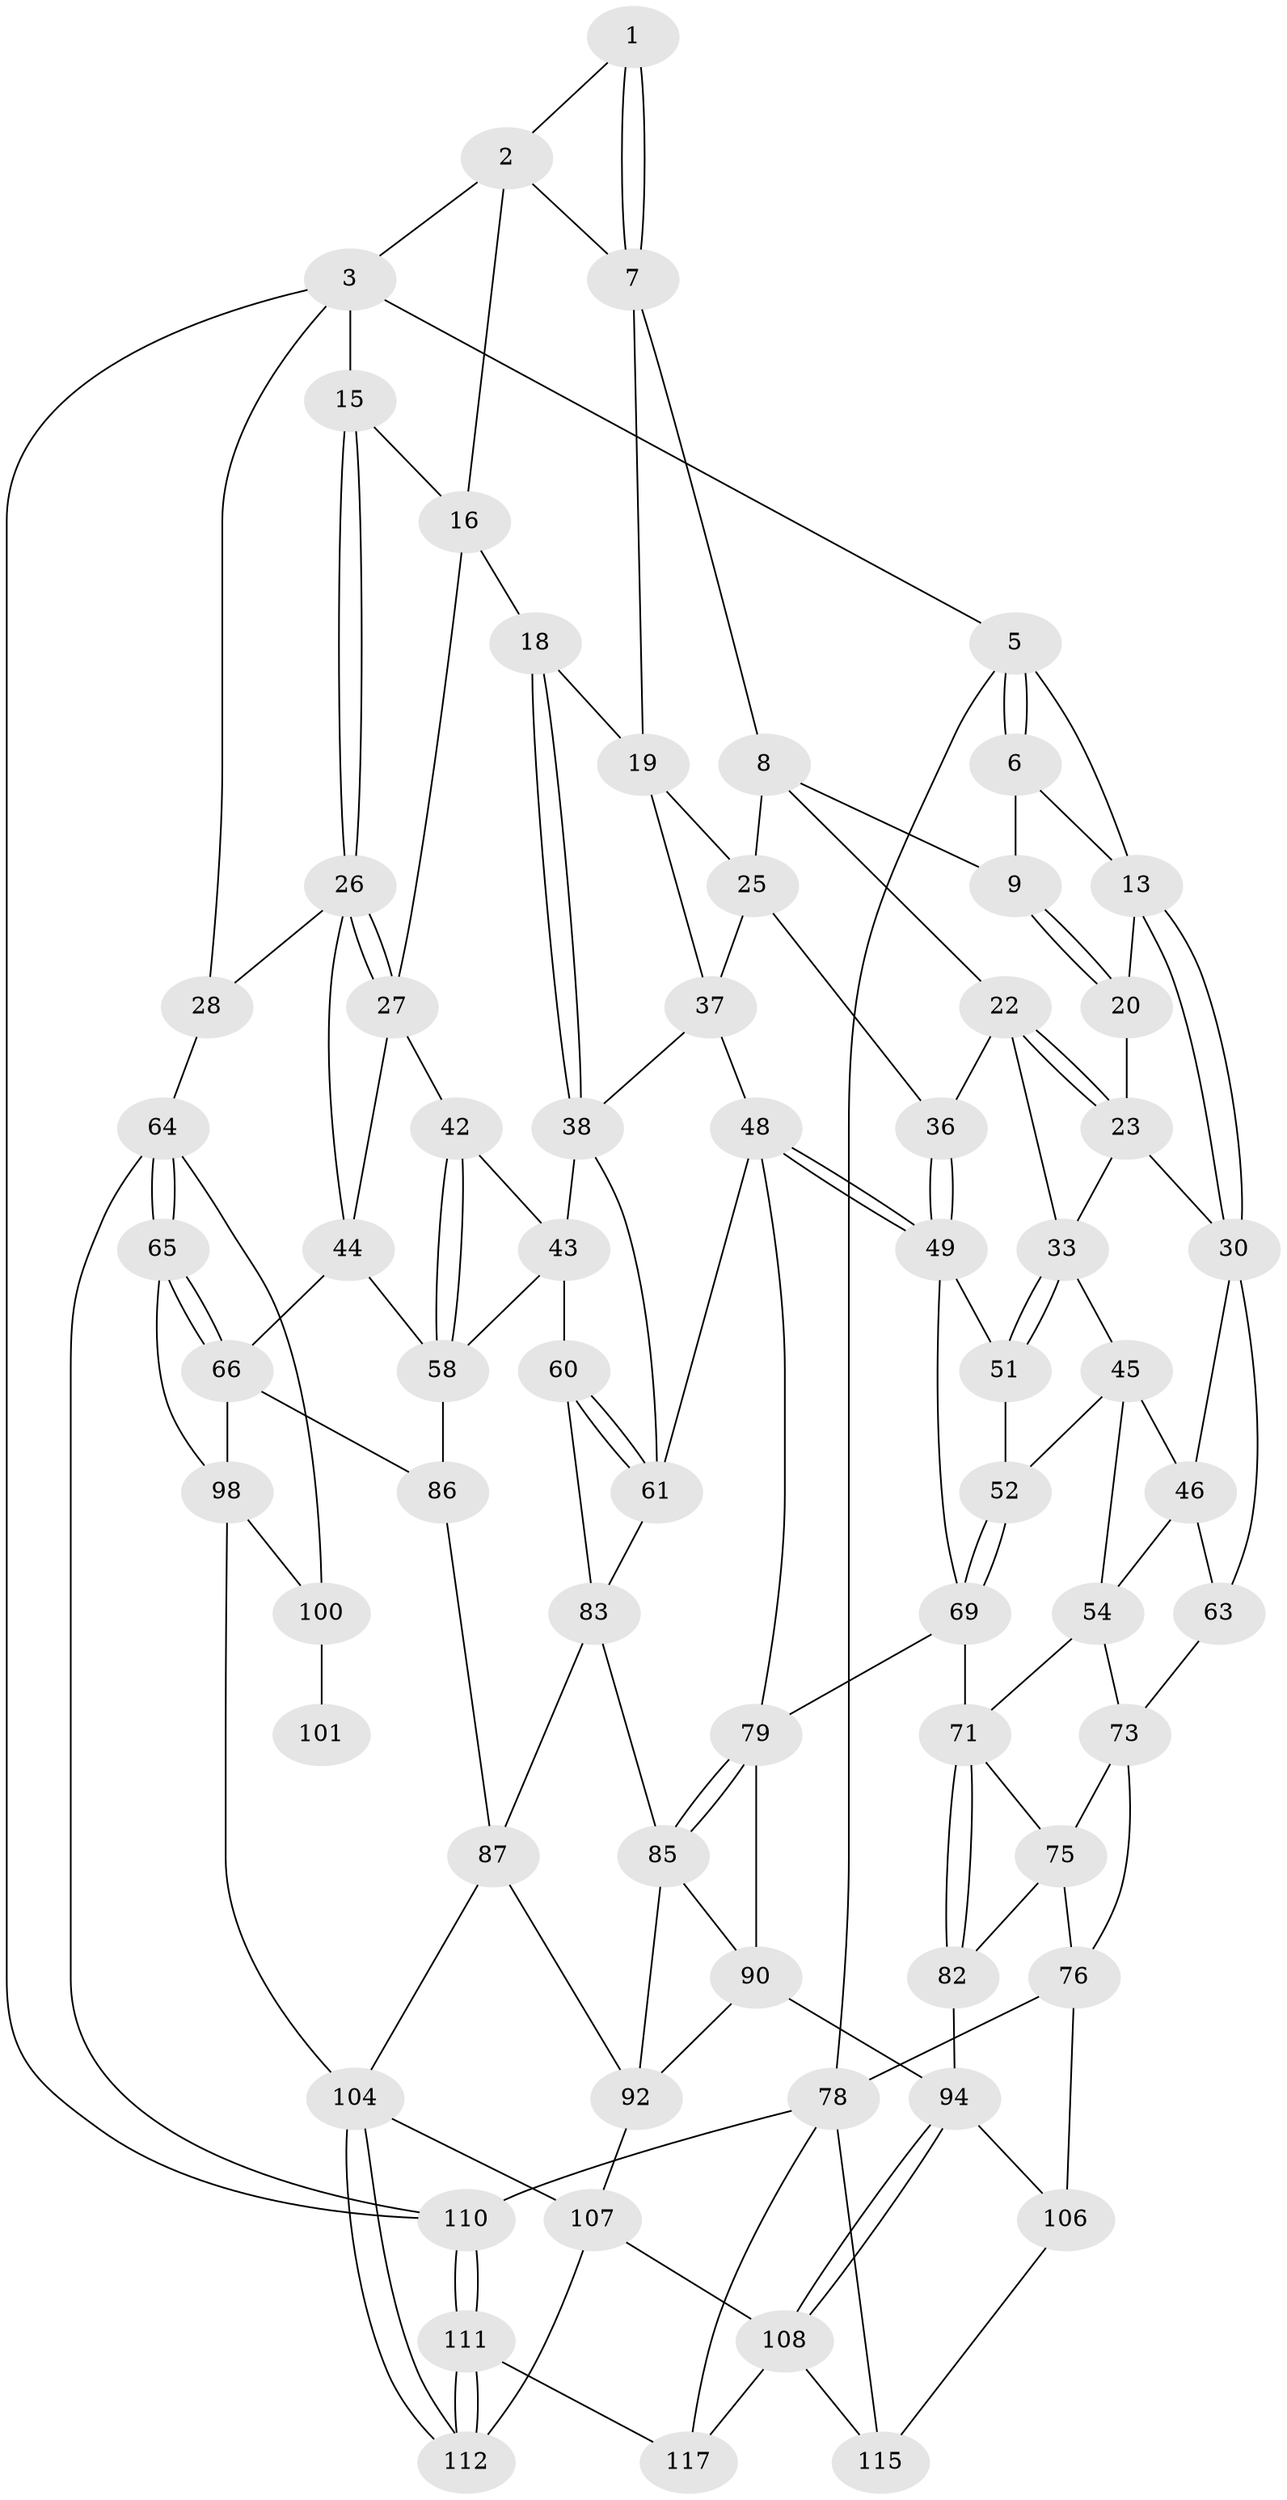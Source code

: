 // original degree distribution, {3: 0.03389830508474576, 4: 0.23728813559322035, 6: 0.2542372881355932, 5: 0.4745762711864407}
// Generated by graph-tools (version 1.1) at 2025/11/02/27/25 16:11:51]
// undirected, 69 vertices, 148 edges
graph export_dot {
graph [start="1"]
  node [color=gray90,style=filled];
  1 [pos="+0.3068086191968667+0"];
  2 [pos="+0.6221544366851812+0",super="+11"];
  3 [pos="+1+0",super="+4"];
  5 [pos="+0+0"];
  6 [pos="+0.3047158303659517+0",super="+10"];
  7 [pos="+0.35931113558195193+0.1060823929112019",super="+12"];
  8 [pos="+0.35461544296659575+0.10957017456848174",super="+21"];
  9 [pos="+0.2792363408327719+0.12851888072019588"];
  13 [pos="+0+0.015003380094063712",super="+14"];
  15 [pos="+0.8219606793325906+0.13330882792047521"];
  16 [pos="+0.6419750961522219+0.12677520809798148",super="+17"];
  18 [pos="+0.6054005241861511+0.29042787268293063"];
  19 [pos="+0.4956506299072391+0.23793426319370514",super="+24"];
  20 [pos="+0.23272415437843985+0.17604644782496973"];
  22 [pos="+0.3007387077003728+0.2695497780920315",super="+32"];
  23 [pos="+0.22751945486637098+0.21178753453807983",super="+31"];
  25 [pos="+0.3623689418843499+0.27557832112235836",super="+35"];
  26 [pos="+0.8237028409073519+0.14552210973624632",super="+29"];
  27 [pos="+0.7274205548115436+0.29653246844934117",super="+41"];
  28 [pos="+1+0.31305488606738247"];
  30 [pos="+0+0.046876504541591854",super="+47"];
  33 [pos="+0.23678354286249406+0.3465215739895378",super="+34"];
  36 [pos="+0.2969699953618913+0.3537917041780886"];
  37 [pos="+0.43795967487813486+0.4006988755972434",super="+40"];
  38 [pos="+0.5772233966815781+0.40110089417986106",super="+39"];
  42 [pos="+0.6910012095752155+0.41567579980531255"];
  43 [pos="+0.5782528769779288+0.40213776093957054",super="+59"];
  44 [pos="+0.8209208964092871+0.3873073364910911",super="+57"];
  45 [pos="+0.12367464557071381+0.360507744373814",super="+53"];
  46 [pos="+0.11963449310951518+0.36102061221986614",super="+56"];
  48 [pos="+0.3656784536676647+0.49781246469581375",super="+68"];
  49 [pos="+0.35161222051107516+0.48887743883782386",super="+50"];
  51 [pos="+0.23677042010351018+0.3486538321794042"];
  52 [pos="+0.19882703964539356+0.4580173986705087"];
  54 [pos="+0.1957016566732328+0.46055456054851146",super="+55"];
  58 [pos="+0.6881580159488503+0.5349078083419428",super="+62"];
  60 [pos="+0.5602907152646606+0.5473956489904334"];
  61 [pos="+0.5163699912477657+0.47855363892346225",super="+67"];
  63 [pos="+0+0.32929344758941753"];
  64 [pos="+1+0.6138211701853696",super="+102"];
  65 [pos="+0.9567596475537969+0.5807888878828245",super="+97"];
  66 [pos="+0.9111253195225418+0.5498422813911439",super="+88"];
  69 [pos="+0.24585125405494787+0.4701567184166178",super="+70"];
  71 [pos="+0.1778509216385016+0.631459307118562",super="+72"];
  73 [pos="+0.08408108111875333+0.481347452870597",super="+74"];
  75 [pos="+0.08401804057117651+0.4820803843839145",super="+81"];
  76 [pos="+0+0.5979833448114023",super="+77"];
  78 [pos="+0+1",super="+118"];
  79 [pos="+0.3528322686088209+0.5769487982884347",super="+80"];
  82 [pos="+0.14700278603868977+0.6504252347463552"];
  83 [pos="+0.5302090842094677+0.5566219737986292",super="+84"];
  85 [pos="+0.3901516276752133+0.628769269798751",super="+89"];
  86 [pos="+0.6463074090011255+0.6513688629350837"];
  87 [pos="+0.5550537880752285+0.6813913167416221",super="+91"];
  90 [pos="+0.297158549448844+0.7259915154898606",super="+93"];
  92 [pos="+0.4290036400390921+0.7255994158309801",super="+96"];
  94 [pos="+0.25711214431203716+0.8343786177123682",super="+95"];
  98 [pos="+0.6566386466543107+0.6653445716531395",super="+99"];
  100 [pos="+0.7352747471525004+0.79018657660935",super="+103"];
  101 [pos="+0.7973938358765558+0.7161489083359824"];
  104 [pos="+0.6664386015283249+0.7947338524763411",super="+105"];
  106 [pos="+0+0.8839511550585966"];
  107 [pos="+0.3422831911716954+0.8364161218620001",super="+109"];
  108 [pos="+0.26828009357904087+0.8588767110411815",super="+114"];
  110 [pos="+1+1"];
  111 [pos="+1+1",super="+116"];
  112 [pos="+0.7071957830813939+0.9402572650489687",super="+113"];
  115 [pos="+0.23941569501648574+0.8926110103205226"];
  117 [pos="+0.3679365303881562+1"];
  1 -- 2;
  1 -- 7;
  1 -- 7;
  2 -- 3;
  2 -- 16;
  2 -- 7;
  3 -- 15;
  3 -- 28;
  3 -- 5;
  3 -- 110;
  5 -- 6;
  5 -- 6;
  5 -- 13;
  5 -- 78;
  6 -- 9;
  6 -- 13;
  7 -- 8;
  7 -- 19;
  8 -- 9;
  8 -- 25;
  8 -- 22;
  9 -- 20;
  9 -- 20;
  13 -- 30;
  13 -- 30;
  13 -- 20;
  15 -- 16;
  15 -- 26;
  15 -- 26;
  16 -- 18;
  16 -- 27;
  18 -- 19;
  18 -- 38;
  18 -- 38;
  19 -- 25;
  19 -- 37;
  20 -- 23;
  22 -- 23;
  22 -- 23;
  22 -- 33;
  22 -- 36;
  23 -- 30;
  23 -- 33;
  25 -- 36;
  25 -- 37;
  26 -- 27;
  26 -- 27;
  26 -- 28;
  26 -- 44;
  27 -- 42;
  27 -- 44;
  28 -- 64;
  30 -- 46;
  30 -- 63;
  33 -- 51;
  33 -- 51;
  33 -- 45;
  36 -- 49;
  36 -- 49;
  37 -- 48;
  37 -- 38;
  38 -- 43;
  38 -- 61;
  42 -- 43;
  42 -- 58;
  42 -- 58;
  43 -- 60;
  43 -- 58;
  44 -- 58;
  44 -- 66;
  45 -- 46;
  45 -- 52;
  45 -- 54;
  46 -- 54;
  46 -- 63;
  48 -- 49;
  48 -- 49;
  48 -- 61;
  48 -- 79;
  49 -- 51;
  49 -- 69;
  51 -- 52;
  52 -- 69;
  52 -- 69;
  54 -- 73;
  54 -- 71;
  58 -- 86;
  60 -- 61;
  60 -- 61;
  60 -- 83;
  61 -- 83;
  63 -- 73;
  64 -- 65;
  64 -- 65;
  64 -- 110;
  64 -- 100;
  65 -- 66;
  65 -- 66;
  65 -- 98;
  66 -- 86;
  66 -- 98;
  69 -- 71;
  69 -- 79;
  71 -- 82;
  71 -- 82;
  71 -- 75;
  73 -- 75;
  73 -- 76;
  75 -- 82;
  75 -- 76;
  76 -- 106;
  76 -- 78;
  78 -- 110;
  78 -- 115;
  78 -- 117;
  79 -- 85;
  79 -- 85;
  79 -- 90;
  82 -- 94;
  83 -- 85;
  83 -- 87;
  85 -- 90;
  85 -- 92;
  86 -- 87;
  87 -- 104;
  87 -- 92;
  90 -- 94;
  90 -- 92;
  92 -- 107;
  94 -- 108;
  94 -- 108;
  94 -- 106;
  98 -- 104;
  98 -- 100;
  100 -- 101 [weight=2];
  104 -- 112;
  104 -- 112;
  104 -- 107;
  106 -- 115;
  107 -- 108;
  107 -- 112;
  108 -- 115;
  108 -- 117;
  110 -- 111;
  110 -- 111;
  111 -- 112 [weight=2];
  111 -- 112;
  111 -- 117;
}
